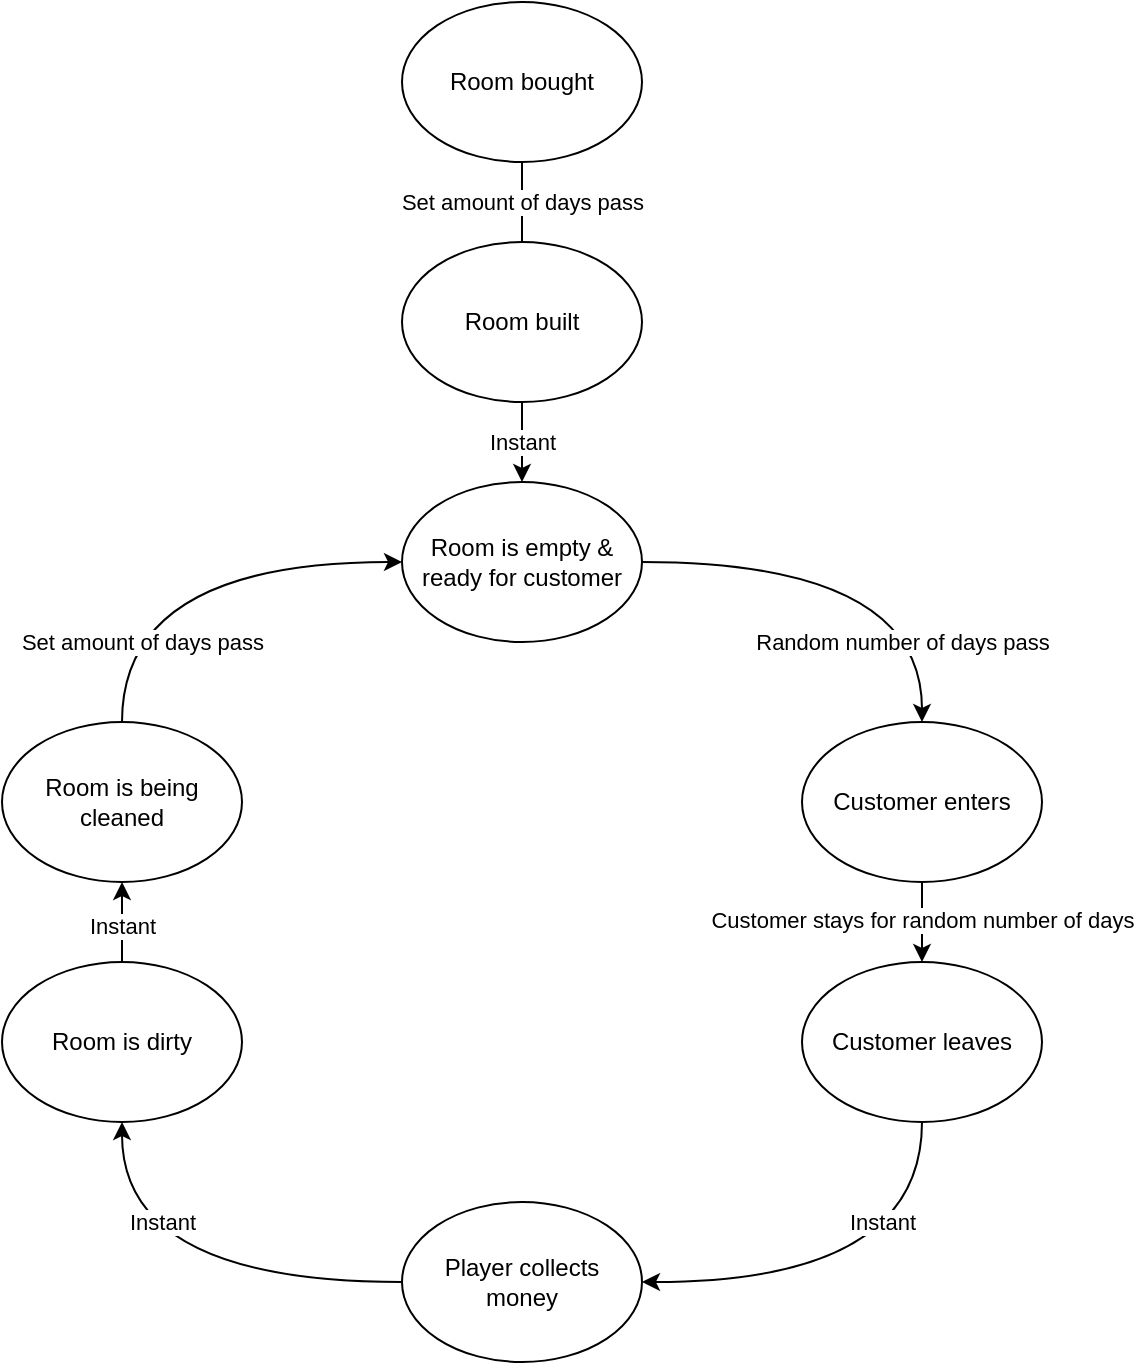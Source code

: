 <mxfile pages="2">
    <diagram name="Concept" id="vWfveyqA4kCrBZ1tPPMt">
        <mxGraphModel dx="578" dy="691" grid="1" gridSize="10" guides="1" tooltips="1" connect="1" arrows="1" fold="1" page="0" pageScale="1" pageWidth="850" pageHeight="1100" math="0" shadow="0">
            <root>
                <mxCell id="0"/>
                <mxCell id="1" parent="0"/>
                <mxCell id="Hm-khsehrILQ3I7FoXjZ-8" style="edgeStyle=orthogonalEdgeStyle;rounded=0;orthogonalLoop=1;jettySize=auto;html=1;" parent="1" source="Hm-khsehrILQ3I7FoXjZ-3" target="Hm-khsehrILQ3I7FoXjZ-7" edge="1">
                    <mxGeometry relative="1" as="geometry"/>
                </mxCell>
                <mxCell id="Hm-khsehrILQ3I7FoXjZ-37" value="Set amount of days pass" style="edgeLabel;html=1;align=center;verticalAlign=middle;resizable=0;points=[];" parent="Hm-khsehrILQ3I7FoXjZ-8" vertex="1" connectable="0">
                    <mxGeometry x="-0.619" y="-3" relative="1" as="geometry">
                        <mxPoint x="3" y="-11" as="offset"/>
                    </mxGeometry>
                </mxCell>
                <mxCell id="Hm-khsehrILQ3I7FoXjZ-38" value="Instant" style="edgeLabel;html=1;align=center;verticalAlign=middle;resizable=0;points=[];" parent="Hm-khsehrILQ3I7FoXjZ-8" vertex="1" connectable="0">
                    <mxGeometry x="0.648" y="1" relative="1" as="geometry">
                        <mxPoint x="-1" y="8" as="offset"/>
                    </mxGeometry>
                </mxCell>
                <mxCell id="Hm-khsehrILQ3I7FoXjZ-3" value="Room bought" style="ellipse;whiteSpace=wrap;html=1;" parent="1" vertex="1">
                    <mxGeometry x="280" y="200" width="120" height="80" as="geometry"/>
                </mxCell>
                <mxCell id="Hm-khsehrILQ3I7FoXjZ-10" style="edgeStyle=orthogonalEdgeStyle;orthogonalLoop=1;jettySize=auto;html=1;entryX=0.5;entryY=0;entryDx=0;entryDy=0;exitX=0.5;exitY=1;exitDx=0;exitDy=0;curved=1;" parent="1" source="Hm-khsehrILQ3I7FoXjZ-4" target="Hm-khsehrILQ3I7FoXjZ-5" edge="1">
                    <mxGeometry relative="1" as="geometry"/>
                </mxCell>
                <mxCell id="Hm-khsehrILQ3I7FoXjZ-31" value="Customer stays for random number of days" style="edgeLabel;html=1;align=center;verticalAlign=middle;resizable=0;points=[];" parent="Hm-khsehrILQ3I7FoXjZ-10" vertex="1" connectable="0">
                    <mxGeometry x="0.116" y="-13" relative="1" as="geometry">
                        <mxPoint x="13" y="-4" as="offset"/>
                    </mxGeometry>
                </mxCell>
                <mxCell id="Hm-khsehrILQ3I7FoXjZ-4" value="Customer enters" style="ellipse;whiteSpace=wrap;html=1;" parent="1" vertex="1">
                    <mxGeometry x="480" y="560" width="120" height="80" as="geometry"/>
                </mxCell>
                <mxCell id="Hm-khsehrILQ3I7FoXjZ-11" style="edgeStyle=orthogonalEdgeStyle;orthogonalLoop=1;jettySize=auto;html=1;curved=1;entryX=1;entryY=0.5;entryDx=0;entryDy=0;exitX=0.5;exitY=1;exitDx=0;exitDy=0;" parent="1" source="Hm-khsehrILQ3I7FoXjZ-5" target="Hm-khsehrILQ3I7FoXjZ-6" edge="1">
                    <mxGeometry relative="1" as="geometry"/>
                </mxCell>
                <mxCell id="Hm-khsehrILQ3I7FoXjZ-32" value="Instant" style="edgeLabel;html=1;align=center;verticalAlign=middle;resizable=0;points=[];" parent="Hm-khsehrILQ3I7FoXjZ-11" vertex="1" connectable="0">
                    <mxGeometry x="-0.294" y="-6" relative="1" as="geometry">
                        <mxPoint x="-14" y="-28" as="offset"/>
                    </mxGeometry>
                </mxCell>
                <mxCell id="Hm-khsehrILQ3I7FoXjZ-5" value="Customer leaves" style="ellipse;whiteSpace=wrap;html=1;" parent="1" vertex="1">
                    <mxGeometry x="480" y="680" width="120" height="80" as="geometry"/>
                </mxCell>
                <mxCell id="Hm-khsehrILQ3I7FoXjZ-17" style="edgeStyle=orthogonalEdgeStyle;orthogonalLoop=1;jettySize=auto;html=1;entryX=0.5;entryY=1;entryDx=0;entryDy=0;curved=1;" parent="1" source="Hm-khsehrILQ3I7FoXjZ-6" target="Hm-khsehrILQ3I7FoXjZ-15" edge="1">
                    <mxGeometry relative="1" as="geometry"/>
                </mxCell>
                <mxCell id="Hm-khsehrILQ3I7FoXjZ-33" value="Instant" style="edgeLabel;html=1;align=center;verticalAlign=middle;resizable=0;points=[];" parent="Hm-khsehrILQ3I7FoXjZ-17" vertex="1" connectable="0">
                    <mxGeometry x="-0.1" y="2" relative="1" as="geometry">
                        <mxPoint x="-21" y="-32" as="offset"/>
                    </mxGeometry>
                </mxCell>
                <mxCell id="Hm-khsehrILQ3I7FoXjZ-6" value="Player collects&lt;br&gt;money" style="ellipse;whiteSpace=wrap;html=1;" parent="1" vertex="1">
                    <mxGeometry x="280" y="800" width="120" height="80" as="geometry"/>
                </mxCell>
                <mxCell id="Hm-khsehrILQ3I7FoXjZ-9" style="edgeStyle=orthogonalEdgeStyle;orthogonalLoop=1;jettySize=auto;html=1;entryX=0.5;entryY=0;entryDx=0;entryDy=0;curved=1;" parent="1" source="Hm-khsehrILQ3I7FoXjZ-7" target="Hm-khsehrILQ3I7FoXjZ-4" edge="1">
                    <mxGeometry relative="1" as="geometry"/>
                </mxCell>
                <mxCell id="Hm-khsehrILQ3I7FoXjZ-30" value="Random number of days pass" style="edgeLabel;html=1;align=center;verticalAlign=middle;resizable=0;points=[];" parent="Hm-khsehrILQ3I7FoXjZ-9" vertex="1" connectable="0">
                    <mxGeometry x="-0.106" y="-16" relative="1" as="geometry">
                        <mxPoint x="31" y="24" as="offset"/>
                    </mxGeometry>
                </mxCell>
                <mxCell id="Hm-khsehrILQ3I7FoXjZ-7" value="Room is empty &amp;amp; ready for customer" style="ellipse;whiteSpace=wrap;html=1;" parent="1" vertex="1">
                    <mxGeometry x="280" y="440" width="120" height="80" as="geometry"/>
                </mxCell>
                <mxCell id="Hm-khsehrILQ3I7FoXjZ-20" style="edgeStyle=orthogonalEdgeStyle;orthogonalLoop=1;jettySize=auto;html=1;curved=1;entryX=0.5;entryY=1;entryDx=0;entryDy=0;exitX=0.5;exitY=0;exitDx=0;exitDy=0;" parent="1" source="Hm-khsehrILQ3I7FoXjZ-15" target="Hm-khsehrILQ3I7FoXjZ-19" edge="1">
                    <mxGeometry relative="1" as="geometry"/>
                </mxCell>
                <mxCell id="Hm-khsehrILQ3I7FoXjZ-34" value="Instant" style="edgeLabel;html=1;align=center;verticalAlign=middle;resizable=0;points=[];" parent="Hm-khsehrILQ3I7FoXjZ-20" vertex="1" connectable="0">
                    <mxGeometry x="0.086" y="1" relative="1" as="geometry">
                        <mxPoint x="1" y="3" as="offset"/>
                    </mxGeometry>
                </mxCell>
                <mxCell id="Hm-khsehrILQ3I7FoXjZ-15" value="Room is dirty" style="ellipse;whiteSpace=wrap;html=1;" parent="1" vertex="1">
                    <mxGeometry x="80" y="680" width="120" height="80" as="geometry"/>
                </mxCell>
                <mxCell id="Hm-khsehrILQ3I7FoXjZ-21" style="edgeStyle=orthogonalEdgeStyle;orthogonalLoop=1;jettySize=auto;html=1;curved=1;exitX=0.5;exitY=0;exitDx=0;exitDy=0;entryX=0;entryY=0.5;entryDx=0;entryDy=0;" parent="1" source="Hm-khsehrILQ3I7FoXjZ-19" target="Hm-khsehrILQ3I7FoXjZ-7" edge="1">
                    <mxGeometry relative="1" as="geometry"/>
                </mxCell>
                <mxCell id="Hm-khsehrILQ3I7FoXjZ-35" value="Set amount of days pass" style="edgeLabel;html=1;align=center;verticalAlign=middle;resizable=0;points=[];" parent="Hm-khsehrILQ3I7FoXjZ-21" vertex="1" connectable="0">
                    <mxGeometry x="0.01" y="-2" relative="1" as="geometry">
                        <mxPoint x="-21" y="38" as="offset"/>
                    </mxGeometry>
                </mxCell>
                <mxCell id="Hm-khsehrILQ3I7FoXjZ-19" value="Room is being cleaned" style="ellipse;whiteSpace=wrap;html=1;" parent="1" vertex="1">
                    <mxGeometry x="80" y="560" width="120" height="80" as="geometry"/>
                </mxCell>
                <mxCell id="Hm-khsehrILQ3I7FoXjZ-36" value="Room built" style="ellipse;whiteSpace=wrap;html=1;" parent="1" vertex="1">
                    <mxGeometry x="280" y="320" width="120" height="80" as="geometry"/>
                </mxCell>
            </root>
        </mxGraphModel>
    </diagram>
    <diagram id="eUaDTZEIxoRHpnQR_E5p" name="FSM">
        <mxGraphModel dx="-222" dy="691" grid="1" gridSize="10" guides="1" tooltips="1" connect="1" arrows="1" fold="1" page="0" pageScale="1" pageWidth="827" pageHeight="1169" math="0" shadow="0">
            <root>
                <mxCell id="0"/>
                <mxCell id="1" parent="0"/>
                <mxCell id="-gQYXYvbjsSX30lQ2akT-1" style="edgeStyle=orthogonalEdgeStyle;rounded=0;orthogonalLoop=1;jettySize=auto;html=1;entryX=0.5;entryY=0;entryDx=0;entryDy=0;startArrow=classic;startFill=1;" parent="1" source="-gQYXYvbjsSX30lQ2akT-2" target="-gQYXYvbjsSX30lQ2akT-4" edge="1">
                    <mxGeometry relative="1" as="geometry">
                        <Array as="points">
                            <mxPoint x="1020" y="240"/>
                        </Array>
                    </mxGeometry>
                </mxCell>
                <mxCell id="-gQYXYvbjsSX30lQ2akT-2" value="building" style="ellipse;whiteSpace=wrap;html=1;" parent="1" vertex="1">
                    <mxGeometry x="960" y="200" width="120" height="80" as="geometry"/>
                </mxCell>
                <mxCell id="-gQYXYvbjsSX30lQ2akT-3" style="edgeStyle=orthogonalEdgeStyle;orthogonalLoop=1;jettySize=auto;html=1;curved=1;" parent="1" source="-gQYXYvbjsSX30lQ2akT-4" target="-gQYXYvbjsSX30lQ2akT-6" edge="1">
                    <mxGeometry relative="1" as="geometry"/>
                </mxCell>
                <mxCell id="-gQYXYvbjsSX30lQ2akT-4" value="ready" style="ellipse;whiteSpace=wrap;html=1;" parent="1" vertex="1">
                    <mxGeometry x="960" y="320" width="120" height="80" as="geometry"/>
                </mxCell>
                <mxCell id="-gQYXYvbjsSX30lQ2akT-5" style="edgeStyle=orthogonalEdgeStyle;orthogonalLoop=1;jettySize=auto;html=1;entryX=1;entryY=0.5;entryDx=0;entryDy=0;curved=1;" parent="1" source="-gQYXYvbjsSX30lQ2akT-6" target="-gQYXYvbjsSX30lQ2akT-8" edge="1">
                    <mxGeometry relative="1" as="geometry">
                        <Array as="points">
                            <mxPoint x="1180" y="600"/>
                        </Array>
                    </mxGeometry>
                </mxCell>
                <mxCell id="-gQYXYvbjsSX30lQ2akT-6" value="occupied" style="ellipse;whiteSpace=wrap;html=1;" parent="1" vertex="1">
                    <mxGeometry x="1120" y="440" width="120" height="80" as="geometry"/>
                </mxCell>
                <mxCell id="-gQYXYvbjsSX30lQ2akT-7" style="edgeStyle=orthogonalEdgeStyle;orthogonalLoop=1;jettySize=auto;html=1;entryX=0.5;entryY=1;entryDx=0;entryDy=0;curved=1;" parent="1" source="-gQYXYvbjsSX30lQ2akT-8" target="-gQYXYvbjsSX30lQ2akT-10" edge="1">
                    <mxGeometry relative="1" as="geometry"/>
                </mxCell>
                <mxCell id="-gQYXYvbjsSX30lQ2akT-8" value="collectable" style="ellipse;whiteSpace=wrap;html=1;" parent="1" vertex="1">
                    <mxGeometry x="960" y="560" width="120" height="80" as="geometry"/>
                </mxCell>
                <mxCell id="-gQYXYvbjsSX30lQ2akT-9" style="edgeStyle=orthogonalEdgeStyle;orthogonalLoop=1;jettySize=auto;html=1;entryX=0;entryY=0.5;entryDx=0;entryDy=0;exitX=0.5;exitY=0;exitDx=0;exitDy=0;curved=1;" parent="1" source="-gQYXYvbjsSX30lQ2akT-10" target="-gQYXYvbjsSX30lQ2akT-4" edge="1">
                    <mxGeometry relative="1" as="geometry">
                        <Array as="points">
                            <mxPoint x="860" y="360"/>
                        </Array>
                    </mxGeometry>
                </mxCell>
                <mxCell id="-gQYXYvbjsSX30lQ2akT-10" value="dirty" style="ellipse;whiteSpace=wrap;html=1;" parent="1" vertex="1">
                    <mxGeometry x="800" y="440" width="120" height="80" as="geometry"/>
                </mxCell>
            </root>
        </mxGraphModel>
    </diagram>
</mxfile>

